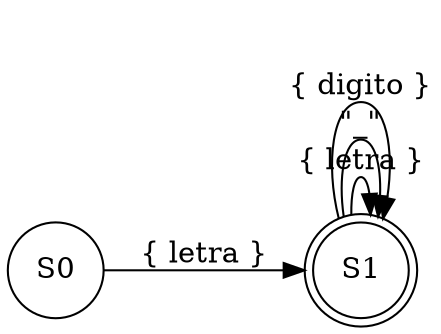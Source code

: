 digraph G{
node [shape=circle];
rankdir =LR;
S0->S1[label="\{ letra \}"]
S1[shape="doublecircle"]
S1->S1[label="\{ letra \}"]
S1->S1[label="\"_\""]
S1->S1[label="\{ digito \}"]
}
